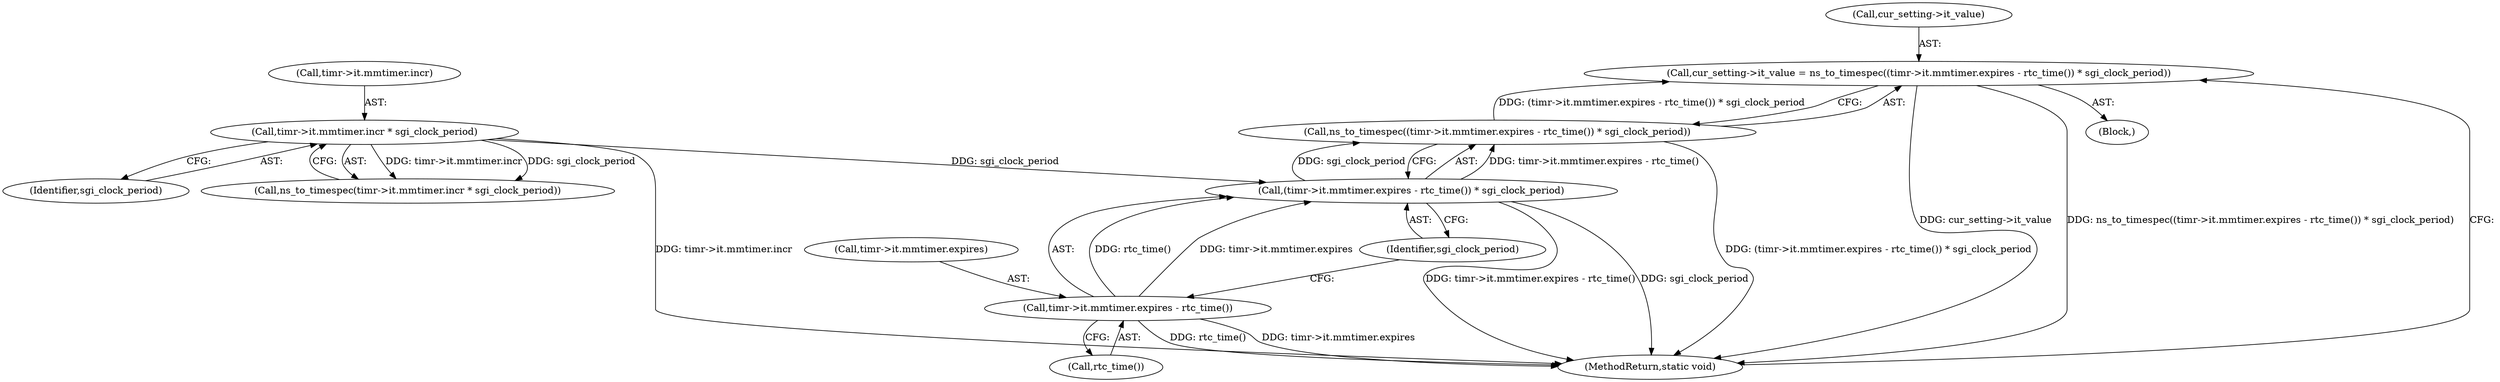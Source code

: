 digraph "0_linux_f8bd2258e2d520dff28c855658bd24bdafb5102d_2@integer" {
"1000158" [label="(Call,cur_setting->it_value = ns_to_timespec((timr->it.mmtimer.expires - rtc_time()) * sgi_clock_period))"];
"1000162" [label="(Call,ns_to_timespec((timr->it.mmtimer.expires - rtc_time()) * sgi_clock_period))"];
"1000163" [label="(Call,(timr->it.mmtimer.expires - rtc_time()) * sgi_clock_period)"];
"1000164" [label="(Call,timr->it.mmtimer.expires - rtc_time())"];
"1000149" [label="(Call,timr->it.mmtimer.incr * sgi_clock_period)"];
"1000165" [label="(Call,timr->it.mmtimer.expires)"];
"1000164" [label="(Call,timr->it.mmtimer.expires - rtc_time())"];
"1000157" [label="(Identifier,sgi_clock_period)"];
"1000174" [label="(MethodReturn,static void)"];
"1000163" [label="(Call,(timr->it.mmtimer.expires - rtc_time()) * sgi_clock_period)"];
"1000103" [label="(Block,)"];
"1000159" [label="(Call,cur_setting->it_value)"];
"1000150" [label="(Call,timr->it.mmtimer.incr)"];
"1000162" [label="(Call,ns_to_timespec((timr->it.mmtimer.expires - rtc_time()) * sgi_clock_period))"];
"1000149" [label="(Call,timr->it.mmtimer.incr * sgi_clock_period)"];
"1000148" [label="(Call,ns_to_timespec(timr->it.mmtimer.incr * sgi_clock_period))"];
"1000172" [label="(Call,rtc_time())"];
"1000173" [label="(Identifier,sgi_clock_period)"];
"1000158" [label="(Call,cur_setting->it_value = ns_to_timespec((timr->it.mmtimer.expires - rtc_time()) * sgi_clock_period))"];
"1000158" -> "1000103"  [label="AST: "];
"1000158" -> "1000162"  [label="CFG: "];
"1000159" -> "1000158"  [label="AST: "];
"1000162" -> "1000158"  [label="AST: "];
"1000174" -> "1000158"  [label="CFG: "];
"1000158" -> "1000174"  [label="DDG: cur_setting->it_value"];
"1000158" -> "1000174"  [label="DDG: ns_to_timespec((timr->it.mmtimer.expires - rtc_time()) * sgi_clock_period)"];
"1000162" -> "1000158"  [label="DDG: (timr->it.mmtimer.expires - rtc_time()) * sgi_clock_period"];
"1000162" -> "1000163"  [label="CFG: "];
"1000163" -> "1000162"  [label="AST: "];
"1000162" -> "1000174"  [label="DDG: (timr->it.mmtimer.expires - rtc_time()) * sgi_clock_period"];
"1000163" -> "1000162"  [label="DDG: timr->it.mmtimer.expires - rtc_time()"];
"1000163" -> "1000162"  [label="DDG: sgi_clock_period"];
"1000163" -> "1000173"  [label="CFG: "];
"1000164" -> "1000163"  [label="AST: "];
"1000173" -> "1000163"  [label="AST: "];
"1000163" -> "1000174"  [label="DDG: timr->it.mmtimer.expires - rtc_time()"];
"1000163" -> "1000174"  [label="DDG: sgi_clock_period"];
"1000164" -> "1000163"  [label="DDG: timr->it.mmtimer.expires"];
"1000164" -> "1000163"  [label="DDG: rtc_time()"];
"1000149" -> "1000163"  [label="DDG: sgi_clock_period"];
"1000164" -> "1000172"  [label="CFG: "];
"1000165" -> "1000164"  [label="AST: "];
"1000172" -> "1000164"  [label="AST: "];
"1000173" -> "1000164"  [label="CFG: "];
"1000164" -> "1000174"  [label="DDG: rtc_time()"];
"1000164" -> "1000174"  [label="DDG: timr->it.mmtimer.expires"];
"1000149" -> "1000148"  [label="AST: "];
"1000149" -> "1000157"  [label="CFG: "];
"1000150" -> "1000149"  [label="AST: "];
"1000157" -> "1000149"  [label="AST: "];
"1000148" -> "1000149"  [label="CFG: "];
"1000149" -> "1000174"  [label="DDG: timr->it.mmtimer.incr"];
"1000149" -> "1000148"  [label="DDG: timr->it.mmtimer.incr"];
"1000149" -> "1000148"  [label="DDG: sgi_clock_period"];
}
